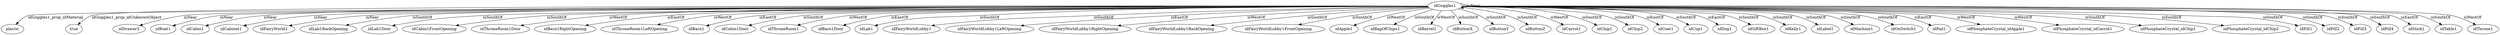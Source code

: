 digraph  {
idGoggles1 [node_type=entity_node];
plastic [node_type=property_node];
true [node_type=property_node];
idDrawer3 [node_type=entity_node];
idBoat1 [node_type=entity_node];
idCabin1 [node_type=entity_node];
idCabinet1 [node_type=entity_node];
idFairyWorld1 [node_type=entity_node];
idLab1BackOpening [node_type=entity_node];
idLab1Door [node_type=entity_node];
idCabin1FrontOpening [node_type=entity_node];
idThroneRoom1Door [node_type=entity_node];
idBarn1RightOpening [node_type=entity_node];
idThroneRoom1LeftOpening [node_type=entity_node];
idBarn1 [node_type=entity_node];
idCabin1Door [node_type=entity_node];
idThroneRoom1 [node_type=entity_node];
idBarn1Door [node_type=entity_node];
idLab1 [node_type=entity_node];
idFairyWorldLobby1 [node_type=entity_node];
idFairyWorldLobby1LeftOpening [node_type=entity_node];
idFairyWorldLobby1RightOpening [node_type=entity_node];
idFairyWorldLobby1BackOpening [node_type=entity_node];
idFairyWorldLobby1FrontOpening [node_type=entity_node];
idApple1 [node_type=entity_node];
idBagOfChips1 [node_type=entity_node];
idBarrel1 [node_type=entity_node];
idButtonX [node_type=entity_node];
idButtonY [node_type=entity_node];
idButtonZ [node_type=entity_node];
idCarrot1 [node_type=entity_node];
idChip1 [node_type=entity_node];
idChip2 [node_type=entity_node];
idCoat1 [node_type=entity_node];
idCup1 [node_type=entity_node];
idDog1 [node_type=entity_node];
idGiftBox1 [node_type=entity_node];
idKelly1 [node_type=entity_node];
idLabel1 [node_type=entity_node];
idMachine1 [node_type=entity_node];
idOnSwitch1 [node_type=entity_node];
idPail1 [node_type=entity_node];
idPhosphateCrystal_idApple1 [node_type=entity_node];
idPhosphateCrystal_idCarrot1 [node_type=entity_node];
idPhosphateCrystal_idChip1 [node_type=entity_node];
idPhosphateCrystal_idChip2 [node_type=entity_node];
idPill1 [node_type=entity_node];
idPill2 [node_type=entity_node];
idPill3 [node_type=entity_node];
idPill4 [node_type=entity_node];
idStick1 [node_type=entity_node];
idTable1 [node_type=entity_node];
idThrone1 [node_type=entity_node];
idGoggles1 -> plastic  [edge_type=property, label=idGoggles1_prop_idMaterial];
idGoggles1 -> true  [edge_type=property, label=idGoggles1_prop_idUnknownObject];
idGoggles1 -> idDrawer3  [edge_type=relationship, label=isNear];
idGoggles1 -> idBoat1  [edge_type=relationship, label=isNear];
idGoggles1 -> idCabin1  [edge_type=relationship, label=isNear];
idGoggles1 -> idCabinet1  [edge_type=relationship, label=isNear];
idGoggles1 -> idFairyWorld1  [edge_type=relationship, label=isNear];
idGoggles1 -> idGoggles1  [edge_type=relationship, label=isNear];
idGoggles1 -> idLab1BackOpening  [edge_type=relationship, label=isSouthOf];
idGoggles1 -> idLab1Door  [edge_type=relationship, label=isSouthOf];
idGoggles1 -> idCabin1FrontOpening  [edge_type=relationship, label=isSouthOf];
idGoggles1 -> idThroneRoom1Door  [edge_type=relationship, label=isWestOf];
idGoggles1 -> idBarn1RightOpening  [edge_type=relationship, label=isEastOf];
idGoggles1 -> idThroneRoom1LeftOpening  [edge_type=relationship, label=isWestOf];
idGoggles1 -> idBarn1  [edge_type=relationship, label=isEastOf];
idGoggles1 -> idCabin1Door  [edge_type=relationship, label=isSouthOf];
idGoggles1 -> idThroneRoom1  [edge_type=relationship, label=isWestOf];
idGoggles1 -> idBarn1Door  [edge_type=relationship, label=isEastOf];
idGoggles1 -> idLab1  [edge_type=relationship, label=isSouthOf];
idGoggles1 -> idFairyWorldLobby1  [edge_type=relationship, label=isSouthOf];
idGoggles1 -> idFairyWorldLobby1LeftOpening  [edge_type=relationship, label=isEastOf];
idGoggles1 -> idFairyWorldLobby1RightOpening  [edge_type=relationship, label=isWestOf];
idGoggles1 -> idFairyWorldLobby1BackOpening  [edge_type=relationship, label=isSouthOf];
idGoggles1 -> idFairyWorldLobby1FrontOpening  [edge_type=relationship, label=isSouthOf];
idGoggles1 -> idApple1  [edge_type=relationship, label=isWestOf];
idGoggles1 -> idBagOfChips1  [edge_type=relationship, label=isSouthOf];
idGoggles1 -> idBarrel1  [edge_type=relationship, label=isWestOf];
idGoggles1 -> idButtonX  [edge_type=relationship, label=isSouthOf];
idGoggles1 -> idButtonY  [edge_type=relationship, label=isSouthOf];
idGoggles1 -> idButtonZ  [edge_type=relationship, label=isSouthOf];
idGoggles1 -> idCarrot1  [edge_type=relationship, label=isWestOf];
idGoggles1 -> idChip1  [edge_type=relationship, label=isSouthOf];
idGoggles1 -> idChip2  [edge_type=relationship, label=isSouthOf];
idGoggles1 -> idCoat1  [edge_type=relationship, label=isEastOf];
idGoggles1 -> idCup1  [edge_type=relationship, label=isSouthOf];
idGoggles1 -> idDog1  [edge_type=relationship, label=isEastOf];
idGoggles1 -> idGiftBox1  [edge_type=relationship, label=isSouthOf];
idGoggles1 -> idKelly1  [edge_type=relationship, label=isSouthOf];
idGoggles1 -> idLabel1  [edge_type=relationship, label=isSouthOf];
idGoggles1 -> idMachine1  [edge_type=relationship, label=isSouthOf];
idGoggles1 -> idOnSwitch1  [edge_type=relationship, label=isSouthOf];
idGoggles1 -> idPail1  [edge_type=relationship, label=isEastOf];
idGoggles1 -> idPhosphateCrystal_idApple1  [edge_type=relationship, label=isWestOf];
idGoggles1 -> idPhosphateCrystal_idCarrot1  [edge_type=relationship, label=isWestOf];
idGoggles1 -> idPhosphateCrystal_idChip1  [edge_type=relationship, label=isSouthOf];
idGoggles1 -> idPhosphateCrystal_idChip2  [edge_type=relationship, label=isSouthOf];
idGoggles1 -> idPill1  [edge_type=relationship, label=isSouthOf];
idGoggles1 -> idPill2  [edge_type=relationship, label=isSouthOf];
idGoggles1 -> idPill3  [edge_type=relationship, label=isSouthOf];
idGoggles1 -> idPill4  [edge_type=relationship, label=isSouthOf];
idGoggles1 -> idStick1  [edge_type=relationship, label=isEastOf];
idGoggles1 -> idTable1  [edge_type=relationship, label=isSouthOf];
idGoggles1 -> idThrone1  [edge_type=relationship, label=isWestOf];
}
